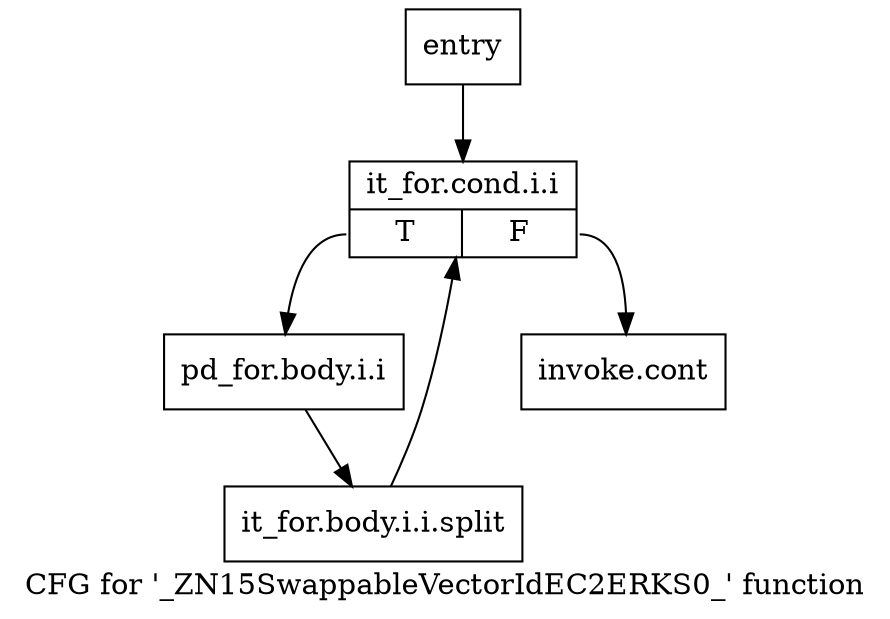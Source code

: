 digraph "CFG for '_ZN15SwappableVectorIdEC2ERKS0_' function" {
	label="CFG for '_ZN15SwappableVectorIdEC2ERKS0_' function";

	Node0x75f7e90 [shape=record,label="{entry}"];
	Node0x75f7e90 -> Node0x75f7ee0;
	Node0x75f7ee0 [shape=record,label="{it_for.cond.i.i|{<s0>T|<s1>F}}"];
	Node0x75f7ee0:s0 -> Node0x75f7f30;
	Node0x75f7ee0:s1 -> Node0x75f7f80;
	Node0x75f7f30 [shape=record,label="{pd_for.body.i.i}"];
	Node0x75f7f30 -> Node0xb3c5bd0;
	Node0xb3c5bd0 [shape=record,label="{it_for.body.i.i.split}"];
	Node0xb3c5bd0 -> Node0x75f7ee0;
	Node0x75f7f80 [shape=record,label="{invoke.cont}"];
}
